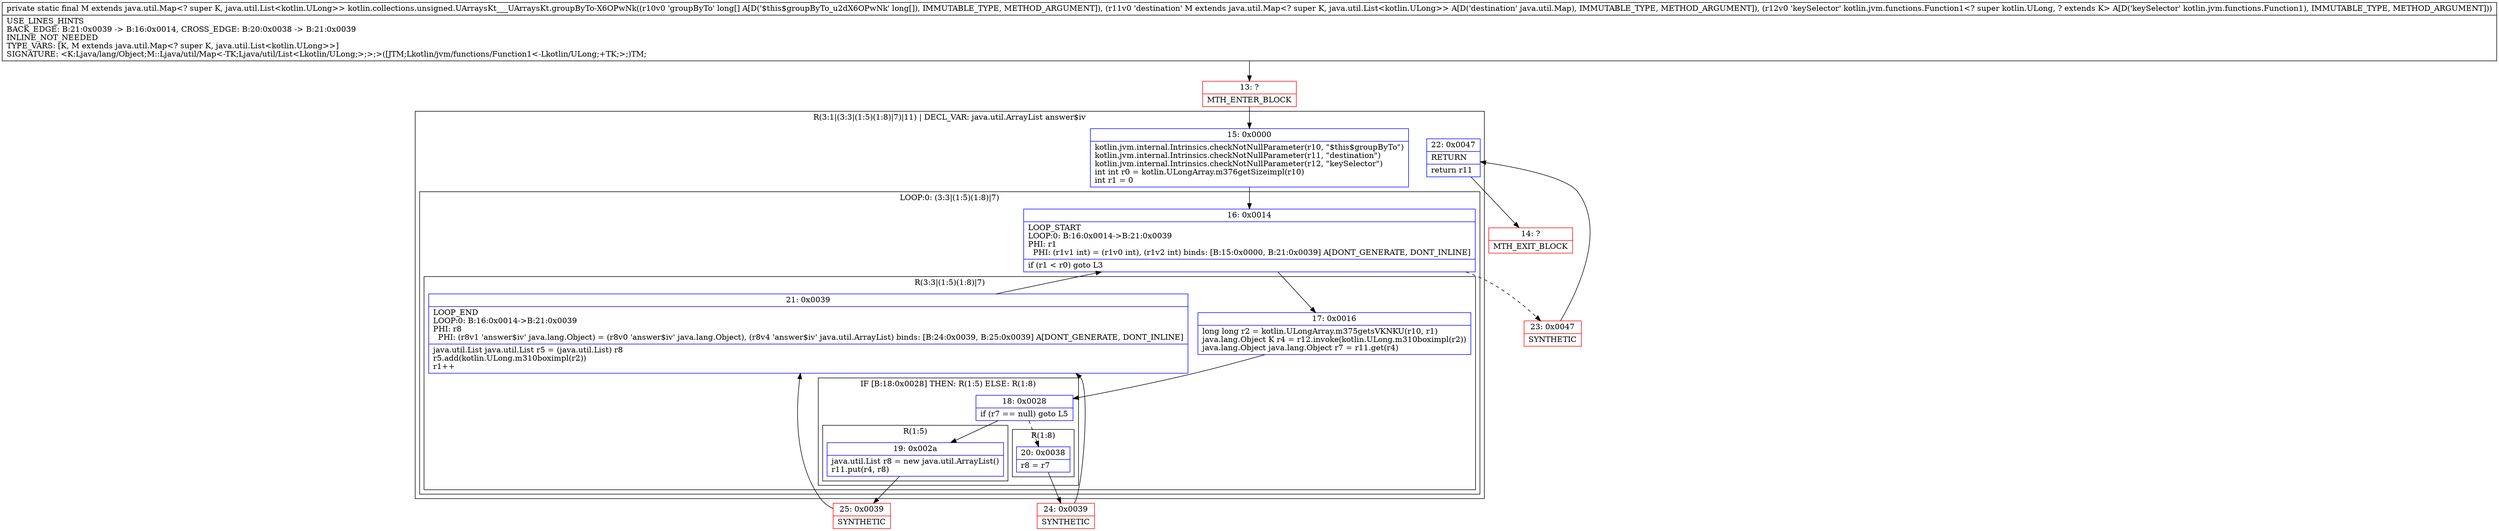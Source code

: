 digraph "CFG forkotlin.collections.unsigned.UArraysKt___UArraysKt.groupByTo\-X6OPwNk([JLjava\/util\/Map;Lkotlin\/jvm\/functions\/Function1;)Ljava\/util\/Map;" {
subgraph cluster_Region_424315056 {
label = "R(3:1|(3:3|(1:5)(1:8)|7)|11) | DECL_VAR: java.util.ArrayList answer$iv\l";
node [shape=record,color=blue];
Node_15 [shape=record,label="{15\:\ 0x0000|kotlin.jvm.internal.Intrinsics.checkNotNullParameter(r10, \"$this$groupByTo\")\lkotlin.jvm.internal.Intrinsics.checkNotNullParameter(r11, \"destination\")\lkotlin.jvm.internal.Intrinsics.checkNotNullParameter(r12, \"keySelector\")\lint int r0 = kotlin.ULongArray.m376getSizeimpl(r10)\lint r1 = 0\l}"];
subgraph cluster_LoopRegion_576978897 {
label = "LOOP:0: (3:3|(1:5)(1:8)|7)";
node [shape=record,color=blue];
Node_16 [shape=record,label="{16\:\ 0x0014|LOOP_START\lLOOP:0: B:16:0x0014\-\>B:21:0x0039\lPHI: r1 \l  PHI: (r1v1 int) = (r1v0 int), (r1v2 int) binds: [B:15:0x0000, B:21:0x0039] A[DONT_GENERATE, DONT_INLINE]\l|if (r1 \< r0) goto L3\l}"];
subgraph cluster_Region_127055753 {
label = "R(3:3|(1:5)(1:8)|7)";
node [shape=record,color=blue];
Node_17 [shape=record,label="{17\:\ 0x0016|long long r2 = kotlin.ULongArray.m375getsVKNKU(r10, r1)\ljava.lang.Object K r4 = r12.invoke(kotlin.ULong.m310boximpl(r2))\ljava.lang.Object java.lang.Object r7 = r11.get(r4)\l}"];
subgraph cluster_IfRegion_1343104760 {
label = "IF [B:18:0x0028] THEN: R(1:5) ELSE: R(1:8)";
node [shape=record,color=blue];
Node_18 [shape=record,label="{18\:\ 0x0028|if (r7 == null) goto L5\l}"];
subgraph cluster_Region_491528937 {
label = "R(1:5)";
node [shape=record,color=blue];
Node_19 [shape=record,label="{19\:\ 0x002a|java.util.List r8 = new java.util.ArrayList()\lr11.put(r4, r8)\l}"];
}
subgraph cluster_Region_1831781983 {
label = "R(1:8)";
node [shape=record,color=blue];
Node_20 [shape=record,label="{20\:\ 0x0038|r8 = r7\l}"];
}
}
Node_21 [shape=record,label="{21\:\ 0x0039|LOOP_END\lLOOP:0: B:16:0x0014\-\>B:21:0x0039\lPHI: r8 \l  PHI: (r8v1 'answer$iv' java.lang.Object) = (r8v0 'answer$iv' java.lang.Object), (r8v4 'answer$iv' java.util.ArrayList) binds: [B:24:0x0039, B:25:0x0039] A[DONT_GENERATE, DONT_INLINE]\l|java.util.List java.util.List r5 = (java.util.List) r8\lr5.add(kotlin.ULong.m310boximpl(r2))\lr1++\l}"];
}
}
Node_22 [shape=record,label="{22\:\ 0x0047|RETURN\l|return r11\l}"];
}
Node_13 [shape=record,color=red,label="{13\:\ ?|MTH_ENTER_BLOCK\l}"];
Node_25 [shape=record,color=red,label="{25\:\ 0x0039|SYNTHETIC\l}"];
Node_24 [shape=record,color=red,label="{24\:\ 0x0039|SYNTHETIC\l}"];
Node_23 [shape=record,color=red,label="{23\:\ 0x0047|SYNTHETIC\l}"];
Node_14 [shape=record,color=red,label="{14\:\ ?|MTH_EXIT_BLOCK\l}"];
MethodNode[shape=record,label="{private static final M extends java.util.Map\<? super K, java.util.List\<kotlin.ULong\>\> kotlin.collections.unsigned.UArraysKt___UArraysKt.groupByTo\-X6OPwNk((r10v0 'groupByTo' long[] A[D('$this$groupByTo_u2dX6OPwNk' long[]), IMMUTABLE_TYPE, METHOD_ARGUMENT]), (r11v0 'destination' M extends java.util.Map\<? super K, java.util.List\<kotlin.ULong\>\> A[D('destination' java.util.Map), IMMUTABLE_TYPE, METHOD_ARGUMENT]), (r12v0 'keySelector' kotlin.jvm.functions.Function1\<? super kotlin.ULong, ? extends K\> A[D('keySelector' kotlin.jvm.functions.Function1), IMMUTABLE_TYPE, METHOD_ARGUMENT]))  | USE_LINES_HINTS\lBACK_EDGE: B:21:0x0039 \-\> B:16:0x0014, CROSS_EDGE: B:20:0x0038 \-\> B:21:0x0039\lINLINE_NOT_NEEDED\lTYPE_VARS: [K, M extends java.util.Map\<? super K, java.util.List\<kotlin.ULong\>\>]\lSIGNATURE: \<K:Ljava\/lang\/Object;M::Ljava\/util\/Map\<\-TK;Ljava\/util\/List\<Lkotlin\/ULong;\>;\>;\>([JTM;Lkotlin\/jvm\/functions\/Function1\<\-Lkotlin\/ULong;+TK;\>;)TM;\l}"];
MethodNode -> Node_13;Node_15 -> Node_16;
Node_16 -> Node_17;
Node_16 -> Node_23[style=dashed];
Node_17 -> Node_18;
Node_18 -> Node_19;
Node_18 -> Node_20[style=dashed];
Node_19 -> Node_25;
Node_20 -> Node_24;
Node_21 -> Node_16;
Node_22 -> Node_14;
Node_13 -> Node_15;
Node_25 -> Node_21;
Node_24 -> Node_21;
Node_23 -> Node_22;
}

